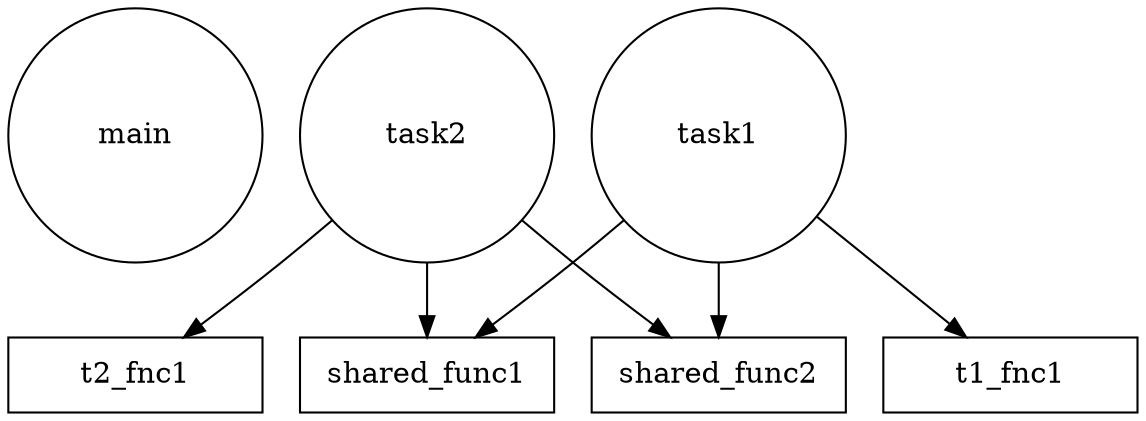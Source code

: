 digraph Resource {
node [shape=circle, width=1.7];  "main"; "task1"; "task2";
node [shape=box];  "shared_func1"; "t1_fnc1"; "shared_func2"; "shared_func1"; "shared_func2"; "t2_fnc1";


"task1"->"shared_func1";
"task1"->"t1_fnc1";
"task1"->"shared_func2";

"task2"->"shared_func1";
"task2"->"shared_func2";
"task2"->"t2_fnc1";

}